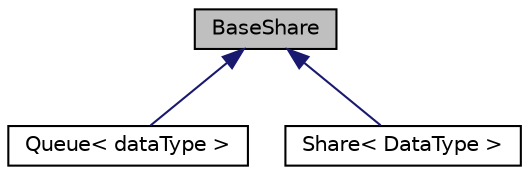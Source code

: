 digraph "BaseShare"
{
 // LATEX_PDF_SIZE
  edge [fontname="Helvetica",fontsize="10",labelfontname="Helvetica",labelfontsize="10"];
  node [fontname="Helvetica",fontsize="10",shape=record];
  Node1 [label="BaseShare",height=0.2,width=0.4,color="black", fillcolor="grey75", style="filled", fontcolor="black",tooltip="Base class for classes that share data in a thread-safe manner between tasks."];
  Node1 -> Node2 [dir="back",color="midnightblue",fontsize="10",style="solid",fontname="Helvetica"];
  Node2 [label="Queue\< dataType \>",height=0.2,width=0.4,color="black", fillcolor="white", style="filled",URL="$classQueue.html",tooltip="Implements a queue to transmit data from one RTOS task to another."];
  Node1 -> Node3 [dir="back",color="midnightblue",fontsize="10",style="solid",fontname="Helvetica"];
  Node3 [label="Share\< DataType \>",height=0.2,width=0.4,color="black", fillcolor="white", style="filled",URL="$classShare.html",tooltip="Class for data to be shared in a thread-safe manner between tasks."];
}
